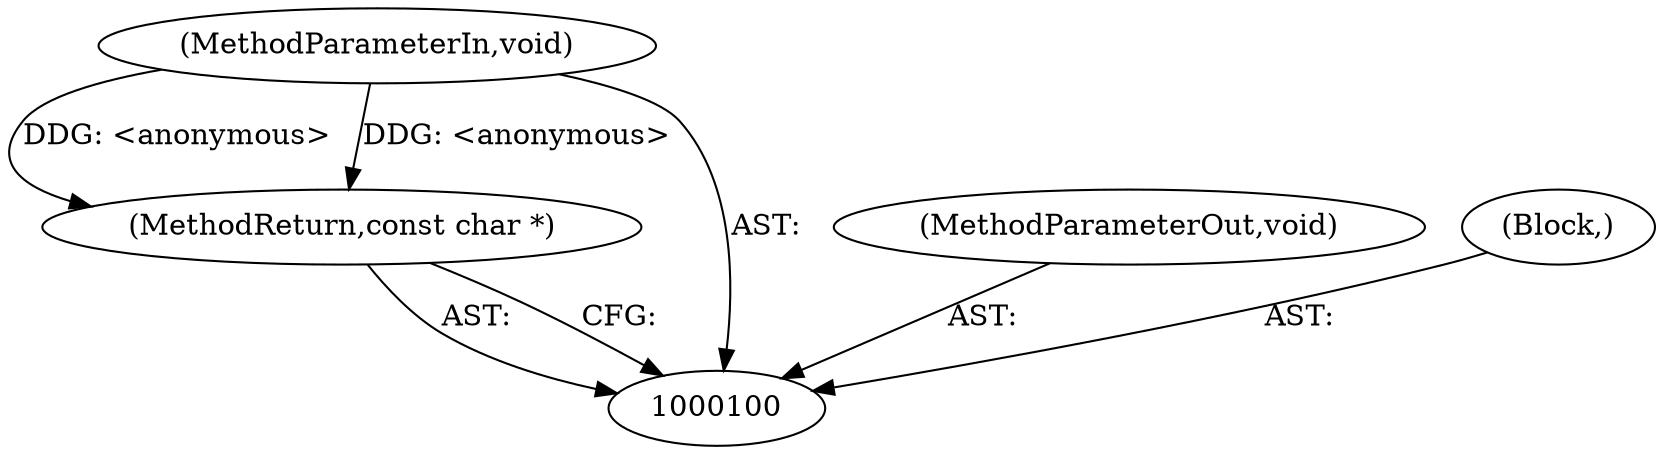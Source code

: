 digraph "0_ImageMagick_0f6fc2d5bf8f500820c3dbcf0d23ee14f2d9f734_1" {
"1000103" [label="(MethodReturn,const char *)"];
"1000101" [label="(MethodParameterIn,void)"];
"1000107" [label="(MethodParameterOut,void)"];
"1000102" [label="(Block,)"];
"1000103" -> "1000100"  [label="AST: "];
"1000103" -> "1000100"  [label="CFG: "];
"1000101" -> "1000103"  [label="DDG: <anonymous>"];
"1000101" -> "1000100"  [label="AST: "];
"1000101" -> "1000103"  [label="DDG: <anonymous>"];
"1000107" -> "1000100"  [label="AST: "];
"1000102" -> "1000100"  [label="AST: "];
}
